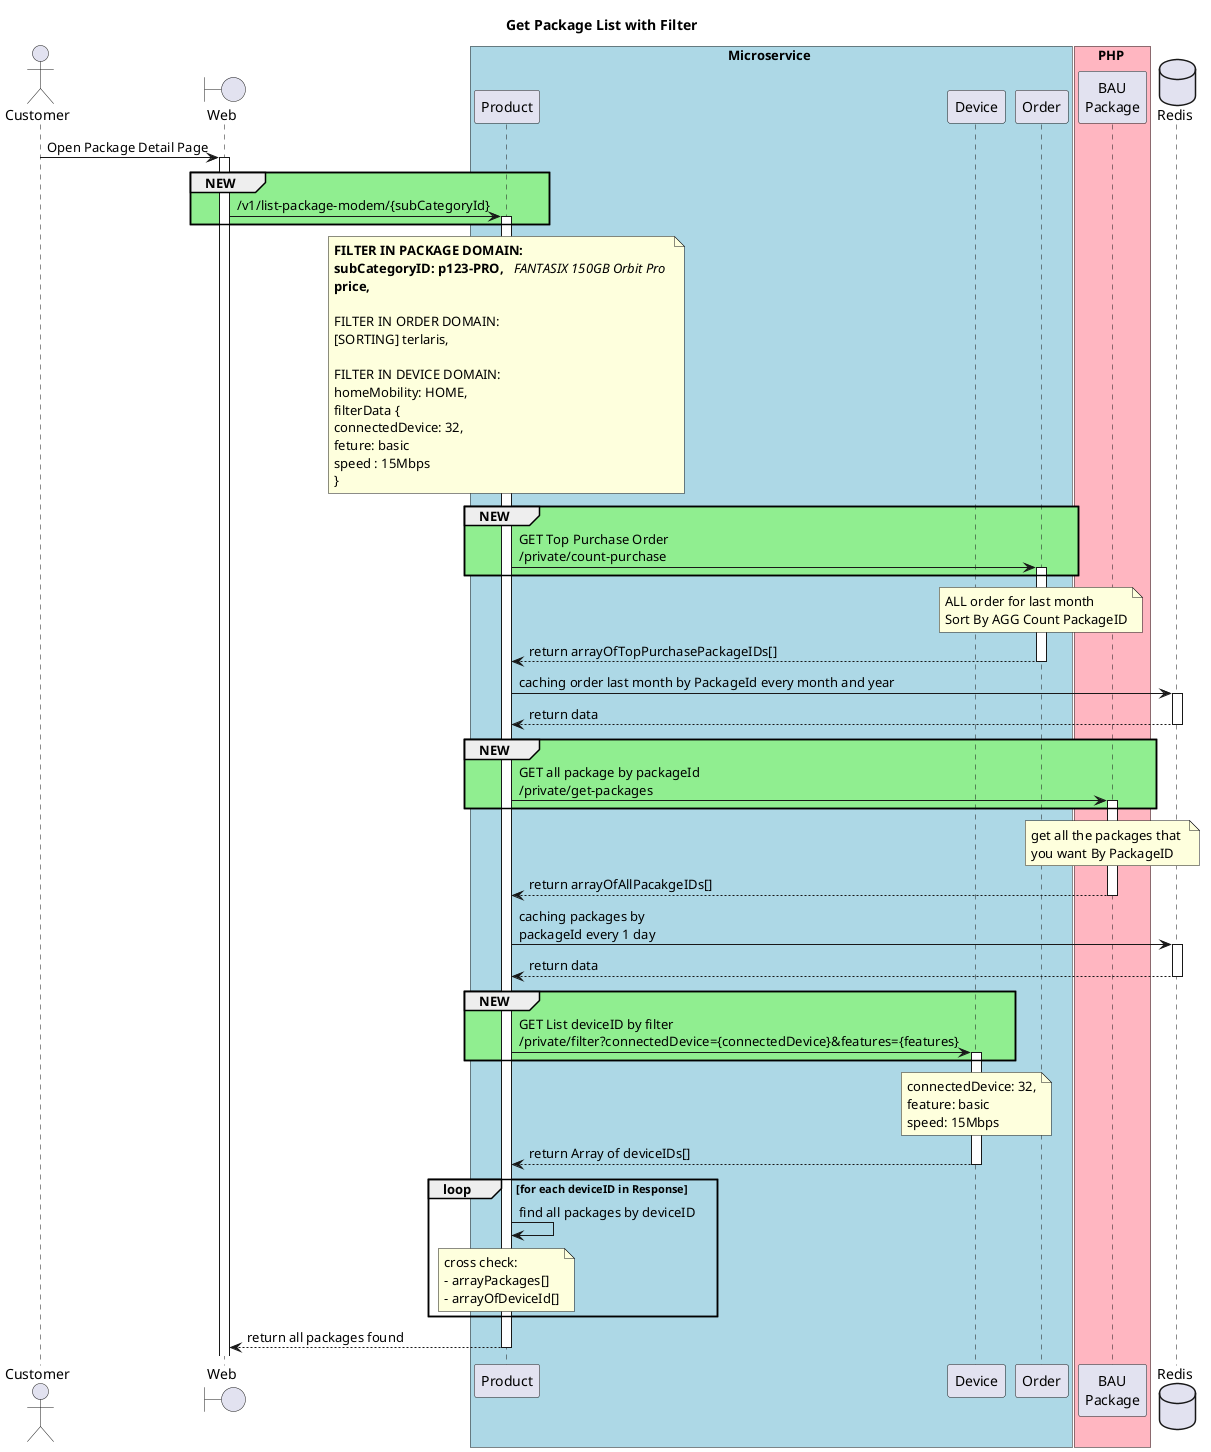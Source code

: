 @startuml Get Package List with Filter
title "Get Package List with Filter"

actor Customer as cust

boundary Web  as web



box Microservice #LightBlue
participant "Product" as msProduct
participant Device as msDevice
participant Order as msOrder
end box
box PHP #LightPink
participant "BAU\nPackage" as bauPackage
end box
database Redis as redis


cust -> web ++: Open Package Detail Page
group #LightGreen NEW
    web -> msProduct ++: /v1/list-package-modem/{subCategoryId}
end
note over msProduct
    **FILTER IN PACKAGE DOMAIN:**
    **subCategoryID: p123-PRO, ** // FANTASIX 150GB Orbit Pro //
    **price,**

    FILTER IN ORDER DOMAIN:
    [SORTING] terlaris,

    FILTER IN DEVICE DOMAIN:
    homeMobility: HOME,
    filterData {
    connectedDevice: 32,
    feture: basic
    speed : 15Mbps
    }
end note
'to get all order by last month
group #LightGreen NEW 
    msProduct -> msOrder ++: GET Top Purchase Order\n/private/count-purchase
end
note over msOrder
    ALL order for last month
    Sort By AGG Count PackageID
end note
msOrder --> msProduct --: return arrayOfTopPurchasePackageIDs[]
msProduct->redis++: caching order last month by PackageId every month and year
redis-->msProduct--: return data
' activate web
' activate msProduct
group #LightGreen NEW
    msProduct -> bauPackage ++: GET all package by packageId \n/private/get-packages
end
note over bauPackage
    get all the packages that 
    you want By PackageID
end note
bauPackage --> msProduct --: return arrayOfAllPacakgeIDs[]
msProduct->redis++: caching packages by \npackageId every 1 day
redis-->msProduct--: return data
group #LightGreen NEW
    msProduct -> msDevice ++: GET List deviceID by filter \n/private/filter?connectedDevice={connectedDevice}&features={features}
end
note over msDevice
    connectedDevice: 32,
    feature: basic
    speed: 15Mbps
end note
msDevice --> msProduct --: return Array of deviceIDs[]


loop for each deviceID in Response
    msProduct -> msProduct : find all packages by deviceID
    note over msProduct
        cross check:
        - arrayPackages[]
        - arrayOfDeviceId[]
    end note
end

msProduct --> web --: return all packages found
@enduml